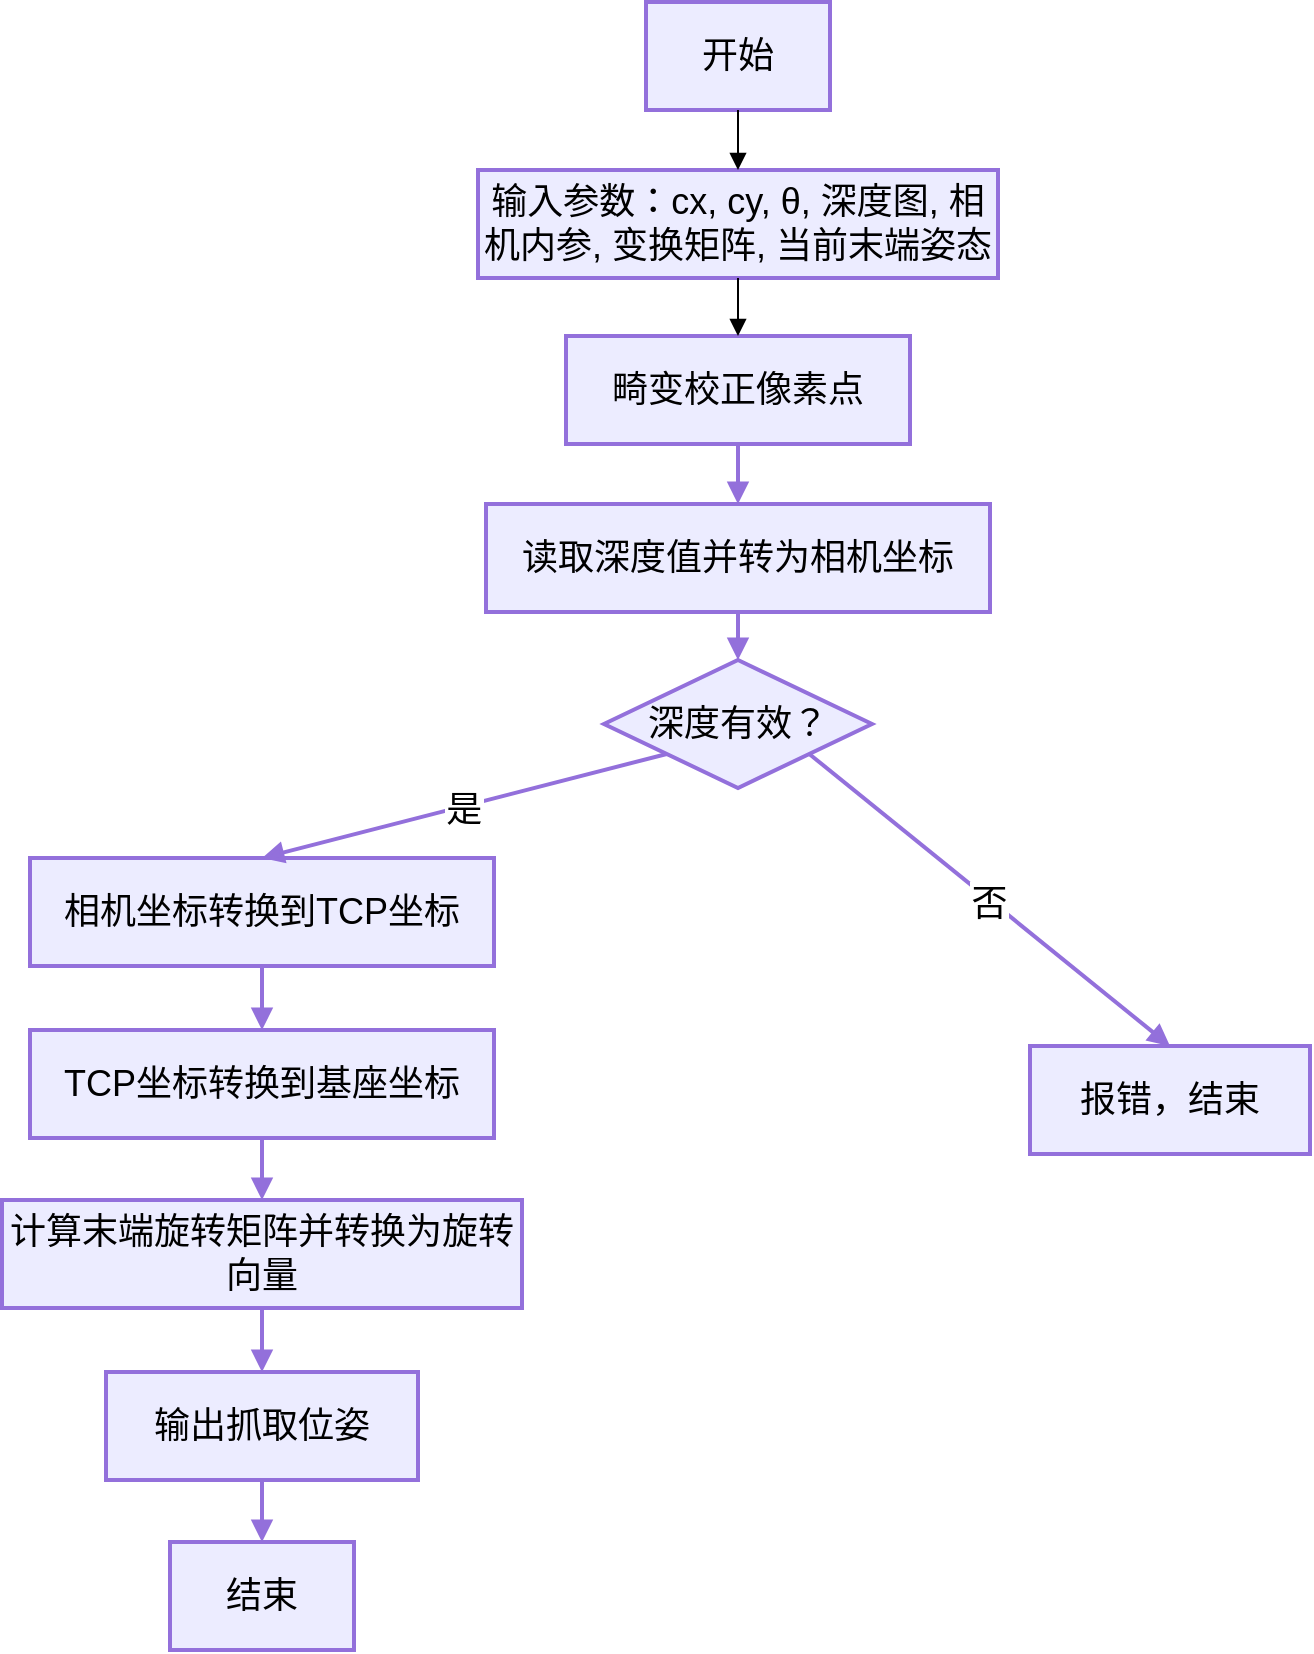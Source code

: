 <mxfile version="27.0.3">
  <diagram name="第 1 页" id="QNEWG_jftoqIeP5qMewV">
    <mxGraphModel dx="3170" dy="95" grid="1" gridSize="10" guides="1" tooltips="1" connect="1" arrows="1" fold="1" page="1" pageScale="1" pageWidth="827" pageHeight="1169" math="0" shadow="0">
      <root>
        <mxCell id="0" />
        <mxCell id="1" parent="0" />
        <mxCell id="10kgDXnLTi91bn-aDz1B-31" value="开始" style="whiteSpace=wrap;strokeWidth=2;strokeColor=light-dark(#9370db, #ededed);align=center;verticalAlign=middle;fontFamily=Helvetica;fontSize=18;fontColor=default;fillColor=light-dark(#ececff, #392f3f);" vertex="1" parent="1">
          <mxGeometry x="222" y="1620" width="92" height="54" as="geometry" />
        </mxCell>
        <mxCell id="10kgDXnLTi91bn-aDz1B-32" value="输入参数：cx, cy, θ, 深度图, 相机内参, 变换矩阵, 当前末端姿态" style="whiteSpace=wrap;strokeWidth=2;strokeColor=light-dark(#9370db, #ededed);align=center;verticalAlign=middle;fontFamily=Helvetica;fontSize=18;fontColor=default;fillColor=light-dark(#ececff, #392f3f);" vertex="1" parent="1">
          <mxGeometry x="138" y="1704" width="260" height="54" as="geometry" />
        </mxCell>
        <mxCell id="10kgDXnLTi91bn-aDz1B-33" value="畸变校正像素点" style="whiteSpace=wrap;strokeWidth=2;strokeColor=light-dark(#9370db, #ededed);align=center;verticalAlign=middle;fontFamily=Helvetica;fontSize=18;fontColor=default;fillColor=light-dark(#ececff, #392f3f);" vertex="1" parent="1">
          <mxGeometry x="182" y="1787" width="172" height="54" as="geometry" />
        </mxCell>
        <mxCell id="10kgDXnLTi91bn-aDz1B-34" value="读取深度值并转为相机坐标" style="whiteSpace=wrap;strokeWidth=2;strokeColor=light-dark(#9370db, #ededed);align=center;verticalAlign=middle;fontFamily=Helvetica;fontSize=18;fontColor=default;fillColor=light-dark(#ececff, #392f3f);" vertex="1" parent="1">
          <mxGeometry x="142" y="1871" width="252" height="54" as="geometry" />
        </mxCell>
        <mxCell id="10kgDXnLTi91bn-aDz1B-35" value="深度有效？" style="rhombus;strokeWidth=2;whiteSpace=wrap;strokeColor=light-dark(#9370db, #ededed);align=center;verticalAlign=middle;fontFamily=Helvetica;fontSize=18;fontColor=default;fillColor=light-dark(#ececff, #392f3f);" vertex="1" parent="1">
          <mxGeometry x="201" y="1949" width="134" height="64" as="geometry" />
        </mxCell>
        <mxCell id="10kgDXnLTi91bn-aDz1B-36" value="相机坐标转换到TCP坐标" style="whiteSpace=wrap;strokeWidth=2;strokeColor=light-dark(#9370db, #ededed);align=center;verticalAlign=middle;fontFamily=Helvetica;fontSize=18;fontColor=default;fillColor=light-dark(#ececff, #392f3f);" vertex="1" parent="1">
          <mxGeometry x="-86" y="2048" width="232" height="54" as="geometry" />
        </mxCell>
        <mxCell id="10kgDXnLTi91bn-aDz1B-37" value="TCP坐标转换到基座坐标" style="whiteSpace=wrap;strokeWidth=2;strokeColor=light-dark(#9370db, #ededed);align=center;verticalAlign=middle;fontFamily=Helvetica;fontSize=18;fontColor=default;fillColor=light-dark(#ececff, #392f3f);" vertex="1" parent="1">
          <mxGeometry x="-86" y="2134" width="232" height="54" as="geometry" />
        </mxCell>
        <mxCell id="10kgDXnLTi91bn-aDz1B-38" value="计算末端旋转矩阵并转换为旋转向量" style="whiteSpace=wrap;strokeWidth=2;strokeColor=light-dark(#9370db, #ededed);align=center;verticalAlign=middle;fontFamily=Helvetica;fontSize=18;fontColor=default;fillColor=light-dark(#ececff, #392f3f);" vertex="1" parent="1">
          <mxGeometry x="-100" y="2219" width="260" height="54" as="geometry" />
        </mxCell>
        <mxCell id="10kgDXnLTi91bn-aDz1B-39" value="输出抓取位姿" style="whiteSpace=wrap;strokeWidth=2;strokeColor=light-dark(#9370db, #ededed);align=center;verticalAlign=middle;fontFamily=Helvetica;fontSize=18;fontColor=default;fillColor=light-dark(#ececff, #392f3f);" vertex="1" parent="1">
          <mxGeometry x="-48" y="2305" width="156" height="54" as="geometry" />
        </mxCell>
        <mxCell id="10kgDXnLTi91bn-aDz1B-40" value="结束" style="whiteSpace=wrap;strokeWidth=2;strokeColor=light-dark(#9370db, #ededed);align=center;verticalAlign=middle;fontFamily=Helvetica;fontSize=18;fontColor=default;fillColor=light-dark(#ececff, #392f3f);" vertex="1" parent="1">
          <mxGeometry x="-16" y="2390" width="92" height="54" as="geometry" />
        </mxCell>
        <mxCell id="10kgDXnLTi91bn-aDz1B-41" value="报错，结束" style="whiteSpace=wrap;strokeWidth=2;strokeColor=light-dark(#9370db, #ededed);align=center;verticalAlign=middle;fontFamily=Helvetica;fontSize=18;fontColor=default;fillColor=light-dark(#ececff, #392f3f);" vertex="1" parent="1">
          <mxGeometry x="414" y="2142" width="140" height="54" as="geometry" />
        </mxCell>
        <mxCell id="10kgDXnLTi91bn-aDz1B-42" value="" style="curved=1;startArrow=none;endArrow=block;exitX=0.5;exitY=1;entryX=0.5;entryY=0;rounded=0;fontSize=18;" edge="1" parent="1" source="10kgDXnLTi91bn-aDz1B-31" target="10kgDXnLTi91bn-aDz1B-32">
          <mxGeometry relative="1" as="geometry">
            <Array as="points" />
          </mxGeometry>
        </mxCell>
        <mxCell id="10kgDXnLTi91bn-aDz1B-43" value="" style="curved=1;startArrow=none;endArrow=block;exitX=0.5;exitY=1;entryX=0.5;entryY=0;rounded=0;fontSize=18;" edge="1" parent="1" source="10kgDXnLTi91bn-aDz1B-32" target="10kgDXnLTi91bn-aDz1B-33">
          <mxGeometry relative="1" as="geometry">
            <Array as="points" />
          </mxGeometry>
        </mxCell>
        <mxCell id="10kgDXnLTi91bn-aDz1B-44" value="" style="curved=1;startArrow=none;endArrow=block;exitX=0.5;exitY=1;entryX=0.5;entryY=0;rounded=0;strokeColor=light-dark(#9370db, #ededed);strokeWidth=2;align=center;verticalAlign=middle;fontFamily=Helvetica;fontSize=18;fontColor=default;fillColor=light-dark(#ececff, #392f3f);" edge="1" parent="1" source="10kgDXnLTi91bn-aDz1B-33" target="10kgDXnLTi91bn-aDz1B-34">
          <mxGeometry relative="1" as="geometry">
            <Array as="points" />
          </mxGeometry>
        </mxCell>
        <mxCell id="10kgDXnLTi91bn-aDz1B-45" value="" style="curved=1;startArrow=none;endArrow=block;exitX=0.5;exitY=1;entryX=0.5;entryY=0;rounded=0;strokeColor=light-dark(#9370db, #ededed);strokeWidth=2;align=center;verticalAlign=middle;fontFamily=Helvetica;fontSize=18;fontColor=default;fillColor=light-dark(#ececff, #392f3f);" edge="1" parent="1" source="10kgDXnLTi91bn-aDz1B-34" target="10kgDXnLTi91bn-aDz1B-35">
          <mxGeometry relative="1" as="geometry">
            <Array as="points" />
          </mxGeometry>
        </mxCell>
        <mxCell id="10kgDXnLTi91bn-aDz1B-46" value="是" style="startArrow=none;endArrow=block;exitX=0;exitY=0.94;entryX=0.5;entryY=0;rounded=0;strokeColor=light-dark(#9370db, #ededed);strokeWidth=2;align=center;verticalAlign=middle;fontFamily=Helvetica;fontSize=18;fontColor=default;fillColor=light-dark(#ececff, #392f3f);" edge="1" parent="1" source="10kgDXnLTi91bn-aDz1B-35" target="10kgDXnLTi91bn-aDz1B-36">
          <mxGeometry relative="1" as="geometry" />
        </mxCell>
        <mxCell id="10kgDXnLTi91bn-aDz1B-47" value="" style="curved=1;startArrow=none;endArrow=block;exitX=0.5;exitY=1;entryX=0.5;entryY=0;rounded=0;strokeColor=light-dark(#9370db, #ededed);strokeWidth=2;align=center;verticalAlign=middle;fontFamily=Helvetica;fontSize=18;fontColor=default;fillColor=light-dark(#ececff, #392f3f);" edge="1" parent="1" source="10kgDXnLTi91bn-aDz1B-36" target="10kgDXnLTi91bn-aDz1B-37">
          <mxGeometry relative="1" as="geometry">
            <Array as="points" />
          </mxGeometry>
        </mxCell>
        <mxCell id="10kgDXnLTi91bn-aDz1B-48" value="" style="curved=1;startArrow=none;endArrow=block;exitX=0.5;exitY=1;entryX=0.5;entryY=0;rounded=0;strokeColor=light-dark(#9370db, #ededed);strokeWidth=2;align=center;verticalAlign=middle;fontFamily=Helvetica;fontSize=18;fontColor=default;fillColor=light-dark(#ececff, #392f3f);" edge="1" parent="1" source="10kgDXnLTi91bn-aDz1B-37" target="10kgDXnLTi91bn-aDz1B-38">
          <mxGeometry relative="1" as="geometry">
            <Array as="points" />
          </mxGeometry>
        </mxCell>
        <mxCell id="10kgDXnLTi91bn-aDz1B-49" value="" style="curved=1;startArrow=none;endArrow=block;exitX=0.5;exitY=1;entryX=0.5;entryY=0;rounded=0;strokeColor=light-dark(#9370db, #ededed);strokeWidth=2;align=center;verticalAlign=middle;fontFamily=Helvetica;fontSize=18;fontColor=default;fillColor=light-dark(#ececff, #392f3f);" edge="1" parent="1" source="10kgDXnLTi91bn-aDz1B-38" target="10kgDXnLTi91bn-aDz1B-39">
          <mxGeometry relative="1" as="geometry">
            <Array as="points" />
          </mxGeometry>
        </mxCell>
        <mxCell id="10kgDXnLTi91bn-aDz1B-50" value="" style="curved=1;startArrow=none;endArrow=block;exitX=0.5;exitY=1;entryX=0.5;entryY=0;rounded=0;strokeColor=light-dark(#9370db, #ededed);strokeWidth=2;align=center;verticalAlign=middle;fontFamily=Helvetica;fontSize=18;fontColor=default;fillColor=light-dark(#ececff, #392f3f);" edge="1" parent="1" source="10kgDXnLTi91bn-aDz1B-39" target="10kgDXnLTi91bn-aDz1B-40">
          <mxGeometry relative="1" as="geometry">
            <Array as="points" />
          </mxGeometry>
        </mxCell>
        <mxCell id="10kgDXnLTi91bn-aDz1B-51" value="否" style="startArrow=none;endArrow=block;exitX=1;exitY=0.94;entryX=0.5;entryY=0;rounded=0;strokeColor=light-dark(#9370db, #ededed);strokeWidth=2;align=center;verticalAlign=middle;fontFamily=Helvetica;fontSize=18;fontColor=default;fillColor=light-dark(#ececff, #392f3f);" edge="1" parent="1" source="10kgDXnLTi91bn-aDz1B-35" target="10kgDXnLTi91bn-aDz1B-41">
          <mxGeometry relative="1" as="geometry" />
        </mxCell>
      </root>
    </mxGraphModel>
  </diagram>
</mxfile>
